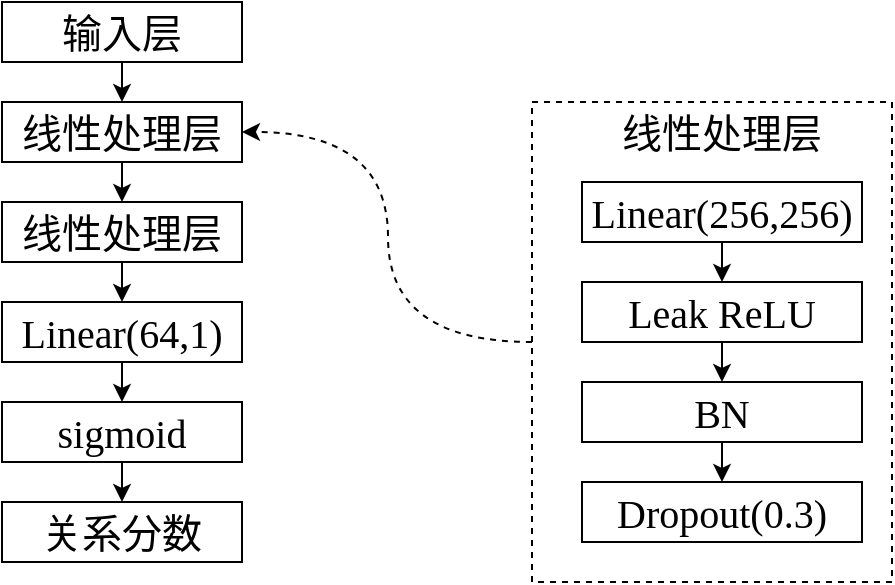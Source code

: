<mxfile version="26.2.6">
  <diagram name="Page-1" id="CdP7fTqK_1SCh9FUiYEG">
    <mxGraphModel dx="816" dy="425" grid="1" gridSize="10" guides="1" tooltips="1" connect="1" arrows="1" fold="1" page="1" pageScale="1" pageWidth="850" pageHeight="1100" math="0" shadow="0">
      <root>
        <mxCell id="0" />
        <mxCell id="1" parent="0" />
        <mxCell id="EMn23QtK4XMqaDpXs1iE-21" style="edgeStyle=orthogonalEdgeStyle;rounded=0;orthogonalLoop=1;jettySize=auto;html=1;exitX=0;exitY=0.5;exitDx=0;exitDy=0;entryX=1;entryY=0.5;entryDx=0;entryDy=0;curved=1;dashed=1;" edge="1" parent="1" source="EMn23QtK4XMqaDpXs1iE-12" target="EMn23QtK4XMqaDpXs1iE-2">
          <mxGeometry relative="1" as="geometry">
            <Array as="points">
              <mxPoint x="353" y="220" />
              <mxPoint x="353" y="115" />
            </Array>
          </mxGeometry>
        </mxCell>
        <mxCell id="EMn23QtK4XMqaDpXs1iE-12" value="" style="rounded=0;whiteSpace=wrap;html=1;dashed=1;" vertex="1" parent="1">
          <mxGeometry x="425" y="100" width="180" height="240" as="geometry" />
        </mxCell>
        <mxCell id="EMn23QtK4XMqaDpXs1iE-5" style="edgeStyle=orthogonalEdgeStyle;rounded=0;orthogonalLoop=1;jettySize=auto;html=1;exitX=0.5;exitY=1;exitDx=0;exitDy=0;entryX=0.5;entryY=0;entryDx=0;entryDy=0;" edge="1" parent="1" source="EMn23QtK4XMqaDpXs1iE-1" target="EMn23QtK4XMqaDpXs1iE-2">
          <mxGeometry relative="1" as="geometry" />
        </mxCell>
        <mxCell id="EMn23QtK4XMqaDpXs1iE-1" value="输入层" style="rounded=0;whiteSpace=wrap;html=1;fontFamily=SimSun;fontSize=20;" vertex="1" parent="1">
          <mxGeometry x="160" y="50" width="120" height="30" as="geometry" />
        </mxCell>
        <mxCell id="EMn23QtK4XMqaDpXs1iE-6" style="edgeStyle=orthogonalEdgeStyle;rounded=0;orthogonalLoop=1;jettySize=auto;html=1;exitX=0.5;exitY=1;exitDx=0;exitDy=0;entryX=0.5;entryY=0;entryDx=0;entryDy=0;" edge="1" parent="1" source="EMn23QtK4XMqaDpXs1iE-2" target="EMn23QtK4XMqaDpXs1iE-3">
          <mxGeometry relative="1" as="geometry" />
        </mxCell>
        <mxCell id="EMn23QtK4XMqaDpXs1iE-2" value="线性处理层" style="rounded=0;whiteSpace=wrap;html=1;fontFamily=SimSun;fontSize=20;" vertex="1" parent="1">
          <mxGeometry x="160" y="100" width="120" height="30" as="geometry" />
        </mxCell>
        <mxCell id="EMn23QtK4XMqaDpXs1iE-7" style="edgeStyle=orthogonalEdgeStyle;rounded=0;orthogonalLoop=1;jettySize=auto;html=1;exitX=0.5;exitY=1;exitDx=0;exitDy=0;entryX=0.5;entryY=0;entryDx=0;entryDy=0;" edge="1" parent="1" source="EMn23QtK4XMqaDpXs1iE-3" target="EMn23QtK4XMqaDpXs1iE-4">
          <mxGeometry relative="1" as="geometry" />
        </mxCell>
        <mxCell id="EMn23QtK4XMqaDpXs1iE-3" value="线性处理层" style="rounded=0;whiteSpace=wrap;html=1;fontFamily=SimSun;fontSize=20;" vertex="1" parent="1">
          <mxGeometry x="160" y="150" width="120" height="30" as="geometry" />
        </mxCell>
        <mxCell id="EMn23QtK4XMqaDpXs1iE-9" style="edgeStyle=orthogonalEdgeStyle;rounded=0;orthogonalLoop=1;jettySize=auto;html=1;exitX=0.5;exitY=1;exitDx=0;exitDy=0;entryX=0.5;entryY=0;entryDx=0;entryDy=0;" edge="1" parent="1" source="EMn23QtK4XMqaDpXs1iE-4" target="EMn23QtK4XMqaDpXs1iE-8">
          <mxGeometry relative="1" as="geometry" />
        </mxCell>
        <mxCell id="EMn23QtK4XMqaDpXs1iE-4" value="Linear(64,1)" style="rounded=0;whiteSpace=wrap;html=1;fontFamily=Times New Roman;fontSize=20;" vertex="1" parent="1">
          <mxGeometry x="160" y="200" width="120" height="30" as="geometry" />
        </mxCell>
        <mxCell id="EMn23QtK4XMqaDpXs1iE-11" style="edgeStyle=orthogonalEdgeStyle;rounded=0;orthogonalLoop=1;jettySize=auto;html=1;exitX=0.5;exitY=1;exitDx=0;exitDy=0;entryX=0.5;entryY=0;entryDx=0;entryDy=0;" edge="1" parent="1" source="EMn23QtK4XMqaDpXs1iE-8" target="EMn23QtK4XMqaDpXs1iE-10">
          <mxGeometry relative="1" as="geometry" />
        </mxCell>
        <mxCell id="EMn23QtK4XMqaDpXs1iE-8" value="sigmoid" style="rounded=0;whiteSpace=wrap;html=1;fontFamily=Times New Roman;fontSize=20;" vertex="1" parent="1">
          <mxGeometry x="160" y="250" width="120" height="30" as="geometry" />
        </mxCell>
        <mxCell id="EMn23QtK4XMqaDpXs1iE-10" value="关系分数" style="rounded=0;whiteSpace=wrap;html=1;fontFamily=SimSun;fontSize=20;" vertex="1" parent="1">
          <mxGeometry x="160" y="300" width="120" height="30" as="geometry" />
        </mxCell>
        <mxCell id="EMn23QtK4XMqaDpXs1iE-13" value="线性处理层" style="text;html=1;align=center;verticalAlign=middle;whiteSpace=wrap;rounded=0;fontFamily=SimSun;fontSize=20;" vertex="1" parent="1">
          <mxGeometry x="460" y="100" width="120" height="30" as="geometry" />
        </mxCell>
        <mxCell id="EMn23QtK4XMqaDpXs1iE-16" style="edgeStyle=orthogonalEdgeStyle;rounded=0;orthogonalLoop=1;jettySize=auto;html=1;exitX=0.5;exitY=1;exitDx=0;exitDy=0;entryX=0.5;entryY=0;entryDx=0;entryDy=0;" edge="1" parent="1" source="EMn23QtK4XMqaDpXs1iE-14" target="EMn23QtK4XMqaDpXs1iE-15">
          <mxGeometry relative="1" as="geometry" />
        </mxCell>
        <mxCell id="EMn23QtK4XMqaDpXs1iE-14" value="&lt;font face=&quot;Times New Roman&quot;&gt;Linear(256,256)&lt;/font&gt;" style="rounded=0;whiteSpace=wrap;html=1;fontFamily=SimSun;fontSize=20;" vertex="1" parent="1">
          <mxGeometry x="450" y="140" width="140" height="30" as="geometry" />
        </mxCell>
        <mxCell id="EMn23QtK4XMqaDpXs1iE-18" style="edgeStyle=orthogonalEdgeStyle;rounded=0;orthogonalLoop=1;jettySize=auto;html=1;exitX=0.5;exitY=1;exitDx=0;exitDy=0;entryX=0.5;entryY=0;entryDx=0;entryDy=0;" edge="1" parent="1" source="EMn23QtK4XMqaDpXs1iE-15" target="EMn23QtK4XMqaDpXs1iE-17">
          <mxGeometry relative="1" as="geometry" />
        </mxCell>
        <mxCell id="EMn23QtK4XMqaDpXs1iE-15" value="&lt;font face=&quot;Times New Roman&quot;&gt;Leak ReLU&lt;/font&gt;" style="rounded=0;whiteSpace=wrap;html=1;fontFamily=SimSun;fontSize=20;" vertex="1" parent="1">
          <mxGeometry x="450" y="190" width="140" height="30" as="geometry" />
        </mxCell>
        <mxCell id="EMn23QtK4XMqaDpXs1iE-20" style="edgeStyle=orthogonalEdgeStyle;rounded=0;orthogonalLoop=1;jettySize=auto;html=1;exitX=0.5;exitY=1;exitDx=0;exitDy=0;entryX=0.5;entryY=0;entryDx=0;entryDy=0;" edge="1" parent="1" source="EMn23QtK4XMqaDpXs1iE-17" target="EMn23QtK4XMqaDpXs1iE-19">
          <mxGeometry relative="1" as="geometry" />
        </mxCell>
        <mxCell id="EMn23QtK4XMqaDpXs1iE-17" value="&lt;font face=&quot;Times New Roman&quot;&gt;BN&lt;/font&gt;" style="rounded=0;whiteSpace=wrap;html=1;fontFamily=SimSun;fontSize=20;" vertex="1" parent="1">
          <mxGeometry x="450" y="240" width="140" height="30" as="geometry" />
        </mxCell>
        <mxCell id="EMn23QtK4XMqaDpXs1iE-19" value="&lt;font face=&quot;Times New Roman&quot;&gt;Dropout(0.3)&lt;/font&gt;" style="rounded=0;whiteSpace=wrap;html=1;fontFamily=SimSun;fontSize=20;" vertex="1" parent="1">
          <mxGeometry x="450" y="290" width="140" height="30" as="geometry" />
        </mxCell>
      </root>
    </mxGraphModel>
  </diagram>
</mxfile>
